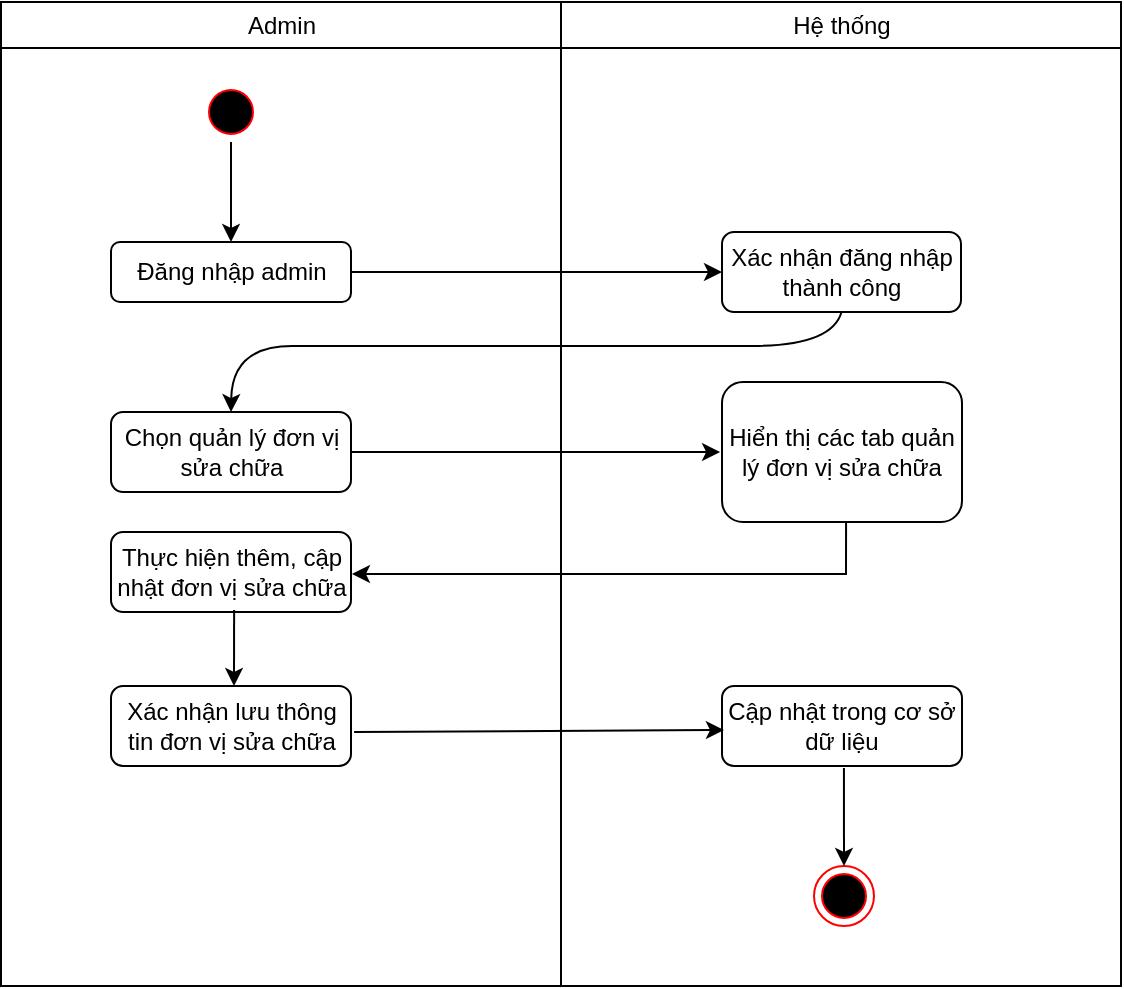 <mxfile version="17.4.6" type="github"><diagram name="Page-1" id="e7e014a7-5840-1c2e-5031-d8a46d1fe8dd"><mxGraphModel dx="836" dy="494" grid="1" gridSize="10" guides="1" tooltips="1" connect="1" arrows="1" fold="1" page="1" pageScale="1" pageWidth="1169" pageHeight="826" background="none" math="0" shadow="0"><root><mxCell id="0"/><mxCell id="1" parent="0"/><mxCell id="2" value="Admin" style="swimlane;whiteSpace=wrap;fontStyle=0" parent="1" vertex="1"><mxGeometry x="164.5" y="128" width="280" height="492" as="geometry"/></mxCell><mxCell id="5" value="" style="ellipse;shape=startState;fillColor=#000000;strokeColor=#ff0000;" parent="2" vertex="1"><mxGeometry x="100" y="40" width="30" height="30" as="geometry"/></mxCell><mxCell id="i86bepWs2Cm8whGIE65p-43" value="Đăng nhập admin" style="rounded=1;whiteSpace=wrap;html=1;" parent="2" vertex="1"><mxGeometry x="55" y="120" width="120" height="30" as="geometry"/></mxCell><mxCell id="i86bepWs2Cm8whGIE65p-44" value="" style="endArrow=classic;html=1;rounded=0;exitX=0.5;exitY=1;exitDx=0;exitDy=0;entryX=0.5;entryY=0;entryDx=0;entryDy=0;" parent="2" source="5" target="i86bepWs2Cm8whGIE65p-43" edge="1"><mxGeometry width="50" height="50" relative="1" as="geometry"><mxPoint x="235.5" y="282" as="sourcePoint"/><mxPoint x="285.5" y="232" as="targetPoint"/></mxGeometry></mxCell><mxCell id="i86bepWs2Cm8whGIE65p-45" value="Chọn quản lý đơn vị sửa chữa" style="rounded=1;whiteSpace=wrap;html=1;" parent="2" vertex="1"><mxGeometry x="55" y="205" width="120" height="40" as="geometry"/></mxCell><mxCell id="i86bepWs2Cm8whGIE65p-49" value="Thực hiện thêm, cập nhật đơn vị sửa chữa" style="rounded=1;whiteSpace=wrap;html=1;" parent="2" vertex="1"><mxGeometry x="55" y="265" width="120" height="40" as="geometry"/></mxCell><mxCell id="i86bepWs2Cm8whGIE65p-51" value="Xác nhận lưu thông tin đơn vị sửa chữa" style="rounded=1;whiteSpace=wrap;html=1;" parent="2" vertex="1"><mxGeometry x="55" y="342" width="120" height="40" as="geometry"/></mxCell><mxCell id="i86bepWs2Cm8whGIE65p-52" value="" style="endArrow=classic;html=1;rounded=0;exitX=0.513;exitY=0.975;exitDx=0;exitDy=0;exitPerimeter=0;" parent="2" source="i86bepWs2Cm8whGIE65p-49" edge="1"><mxGeometry width="50" height="50" relative="1" as="geometry"><mxPoint x="235.5" y="372" as="sourcePoint"/><mxPoint x="116.5" y="342" as="targetPoint"/></mxGeometry></mxCell><mxCell id="3" value="Hệ thống" style="swimlane;whiteSpace=wrap;fontStyle=0" parent="1" vertex="1"><mxGeometry x="444.5" y="128" width="280" height="492" as="geometry"/></mxCell><mxCell id="26" value="" style="edgeStyle=elbowEdgeStyle;elbow=horizontal;verticalAlign=bottom;endArrow=open;endSize=8;strokeColor=#FF0000;endFill=1;rounded=0" parent="3" edge="1"><mxGeometry x="130" y="90" as="geometry"><mxPoint x="130" y="135" as="targetPoint"/><mxPoint x="147.5" y="135" as="sourcePoint"/></mxGeometry></mxCell><mxCell id="i86bepWs2Cm8whGIE65p-41" value="Xác nhận đăng nhập thành công" style="rounded=1;whiteSpace=wrap;html=1;" parent="3" vertex="1"><mxGeometry x="80.5" y="115" width="119.5" height="40" as="geometry"/></mxCell><mxCell id="i86bepWs2Cm8whGIE65p-47" value="Hiển thị các tab quản lý đơn vị sửa chữa" style="rounded=1;whiteSpace=wrap;html=1;" parent="3" vertex="1"><mxGeometry x="80.5" y="190" width="120" height="70" as="geometry"/></mxCell><mxCell id="i86bepWs2Cm8whGIE65p-53" value="Cập nhật trong cơ sở dữ liệu" style="rounded=1;whiteSpace=wrap;html=1;" parent="3" vertex="1"><mxGeometry x="80.5" y="342" width="120" height="40" as="geometry"/></mxCell><mxCell id="i86bepWs2Cm8whGIE65p-55" value="" style="ellipse;html=1;shape=endState;fillColor=#000000;strokeColor=#ff0000;" parent="3" vertex="1"><mxGeometry x="126.5" y="432" width="30" height="30" as="geometry"/></mxCell><mxCell id="i86bepWs2Cm8whGIE65p-56" value="" style="endArrow=classic;html=1;rounded=0;entryX=0.5;entryY=0;entryDx=0;entryDy=0;exitX=0.508;exitY=1.025;exitDx=0;exitDy=0;exitPerimeter=0;" parent="3" source="i86bepWs2Cm8whGIE65p-53" target="i86bepWs2Cm8whGIE65p-55" edge="1"><mxGeometry width="50" height="50" relative="1" as="geometry"><mxPoint x="-34.5" y="372" as="sourcePoint"/><mxPoint x="15.5" y="322" as="targetPoint"/></mxGeometry></mxCell><mxCell id="i86bepWs2Cm8whGIE65p-42" value="" style="endArrow=classic;html=1;rounded=0;entryX=0;entryY=0.5;entryDx=0;entryDy=0;exitX=1;exitY=0.5;exitDx=0;exitDy=0;" parent="1" source="i86bepWs2Cm8whGIE65p-43" target="i86bepWs2Cm8whGIE65p-41" edge="1"><mxGeometry width="50" height="50" relative="1" as="geometry"><mxPoint x="350" y="270" as="sourcePoint"/><mxPoint x="450" y="360" as="targetPoint"/></mxGeometry></mxCell><mxCell id="i86bepWs2Cm8whGIE65p-46" value="" style="curved=1;endArrow=classic;html=1;rounded=0;entryX=0.5;entryY=0;entryDx=0;entryDy=0;exitX=0.5;exitY=1;exitDx=0;exitDy=0;" parent="1" source="i86bepWs2Cm8whGIE65p-41" target="i86bepWs2Cm8whGIE65p-45" edge="1"><mxGeometry width="50" height="50" relative="1" as="geometry"><mxPoint x="400" y="410" as="sourcePoint"/><mxPoint x="450" y="360" as="targetPoint"/><Array as="points"><mxPoint x="580" y="300"/><mxPoint x="500" y="300"/><mxPoint x="400" y="300"/><mxPoint x="340" y="300"/><mxPoint x="280" y="300"/></Array></mxGeometry></mxCell><mxCell id="i86bepWs2Cm8whGIE65p-48" value="" style="endArrow=classic;html=1;rounded=0;exitX=1;exitY=0.5;exitDx=0;exitDy=0;entryX=-0.008;entryY=0.5;entryDx=0;entryDy=0;entryPerimeter=0;" parent="1" source="i86bepWs2Cm8whGIE65p-45" target="i86bepWs2Cm8whGIE65p-47" edge="1"><mxGeometry width="50" height="50" relative="1" as="geometry"><mxPoint x="400" y="410" as="sourcePoint"/><mxPoint x="450" y="360" as="targetPoint"/></mxGeometry></mxCell><mxCell id="i86bepWs2Cm8whGIE65p-50" value="" style="endArrow=classic;html=1;rounded=0;entryX=1.004;entryY=0.525;entryDx=0;entryDy=0;entryPerimeter=0;exitX=0.517;exitY=1;exitDx=0;exitDy=0;exitPerimeter=0;" parent="1" source="i86bepWs2Cm8whGIE65p-47" target="i86bepWs2Cm8whGIE65p-49" edge="1"><mxGeometry width="50" height="50" relative="1" as="geometry"><mxPoint x="400" y="420" as="sourcePoint"/><mxPoint x="450" y="370" as="targetPoint"/><Array as="points"><mxPoint x="587" y="414"/></Array></mxGeometry></mxCell><mxCell id="i86bepWs2Cm8whGIE65p-54" value="" style="endArrow=classic;html=1;rounded=0;exitX=1.013;exitY=0.575;exitDx=0;exitDy=0;exitPerimeter=0;entryX=0.008;entryY=0.55;entryDx=0;entryDy=0;entryPerimeter=0;" parent="1" source="i86bepWs2Cm8whGIE65p-51" target="i86bepWs2Cm8whGIE65p-53" edge="1"><mxGeometry width="50" height="50" relative="1" as="geometry"><mxPoint x="400" y="500" as="sourcePoint"/><mxPoint x="450" y="450" as="targetPoint"/></mxGeometry></mxCell></root></mxGraphModel></diagram></mxfile>